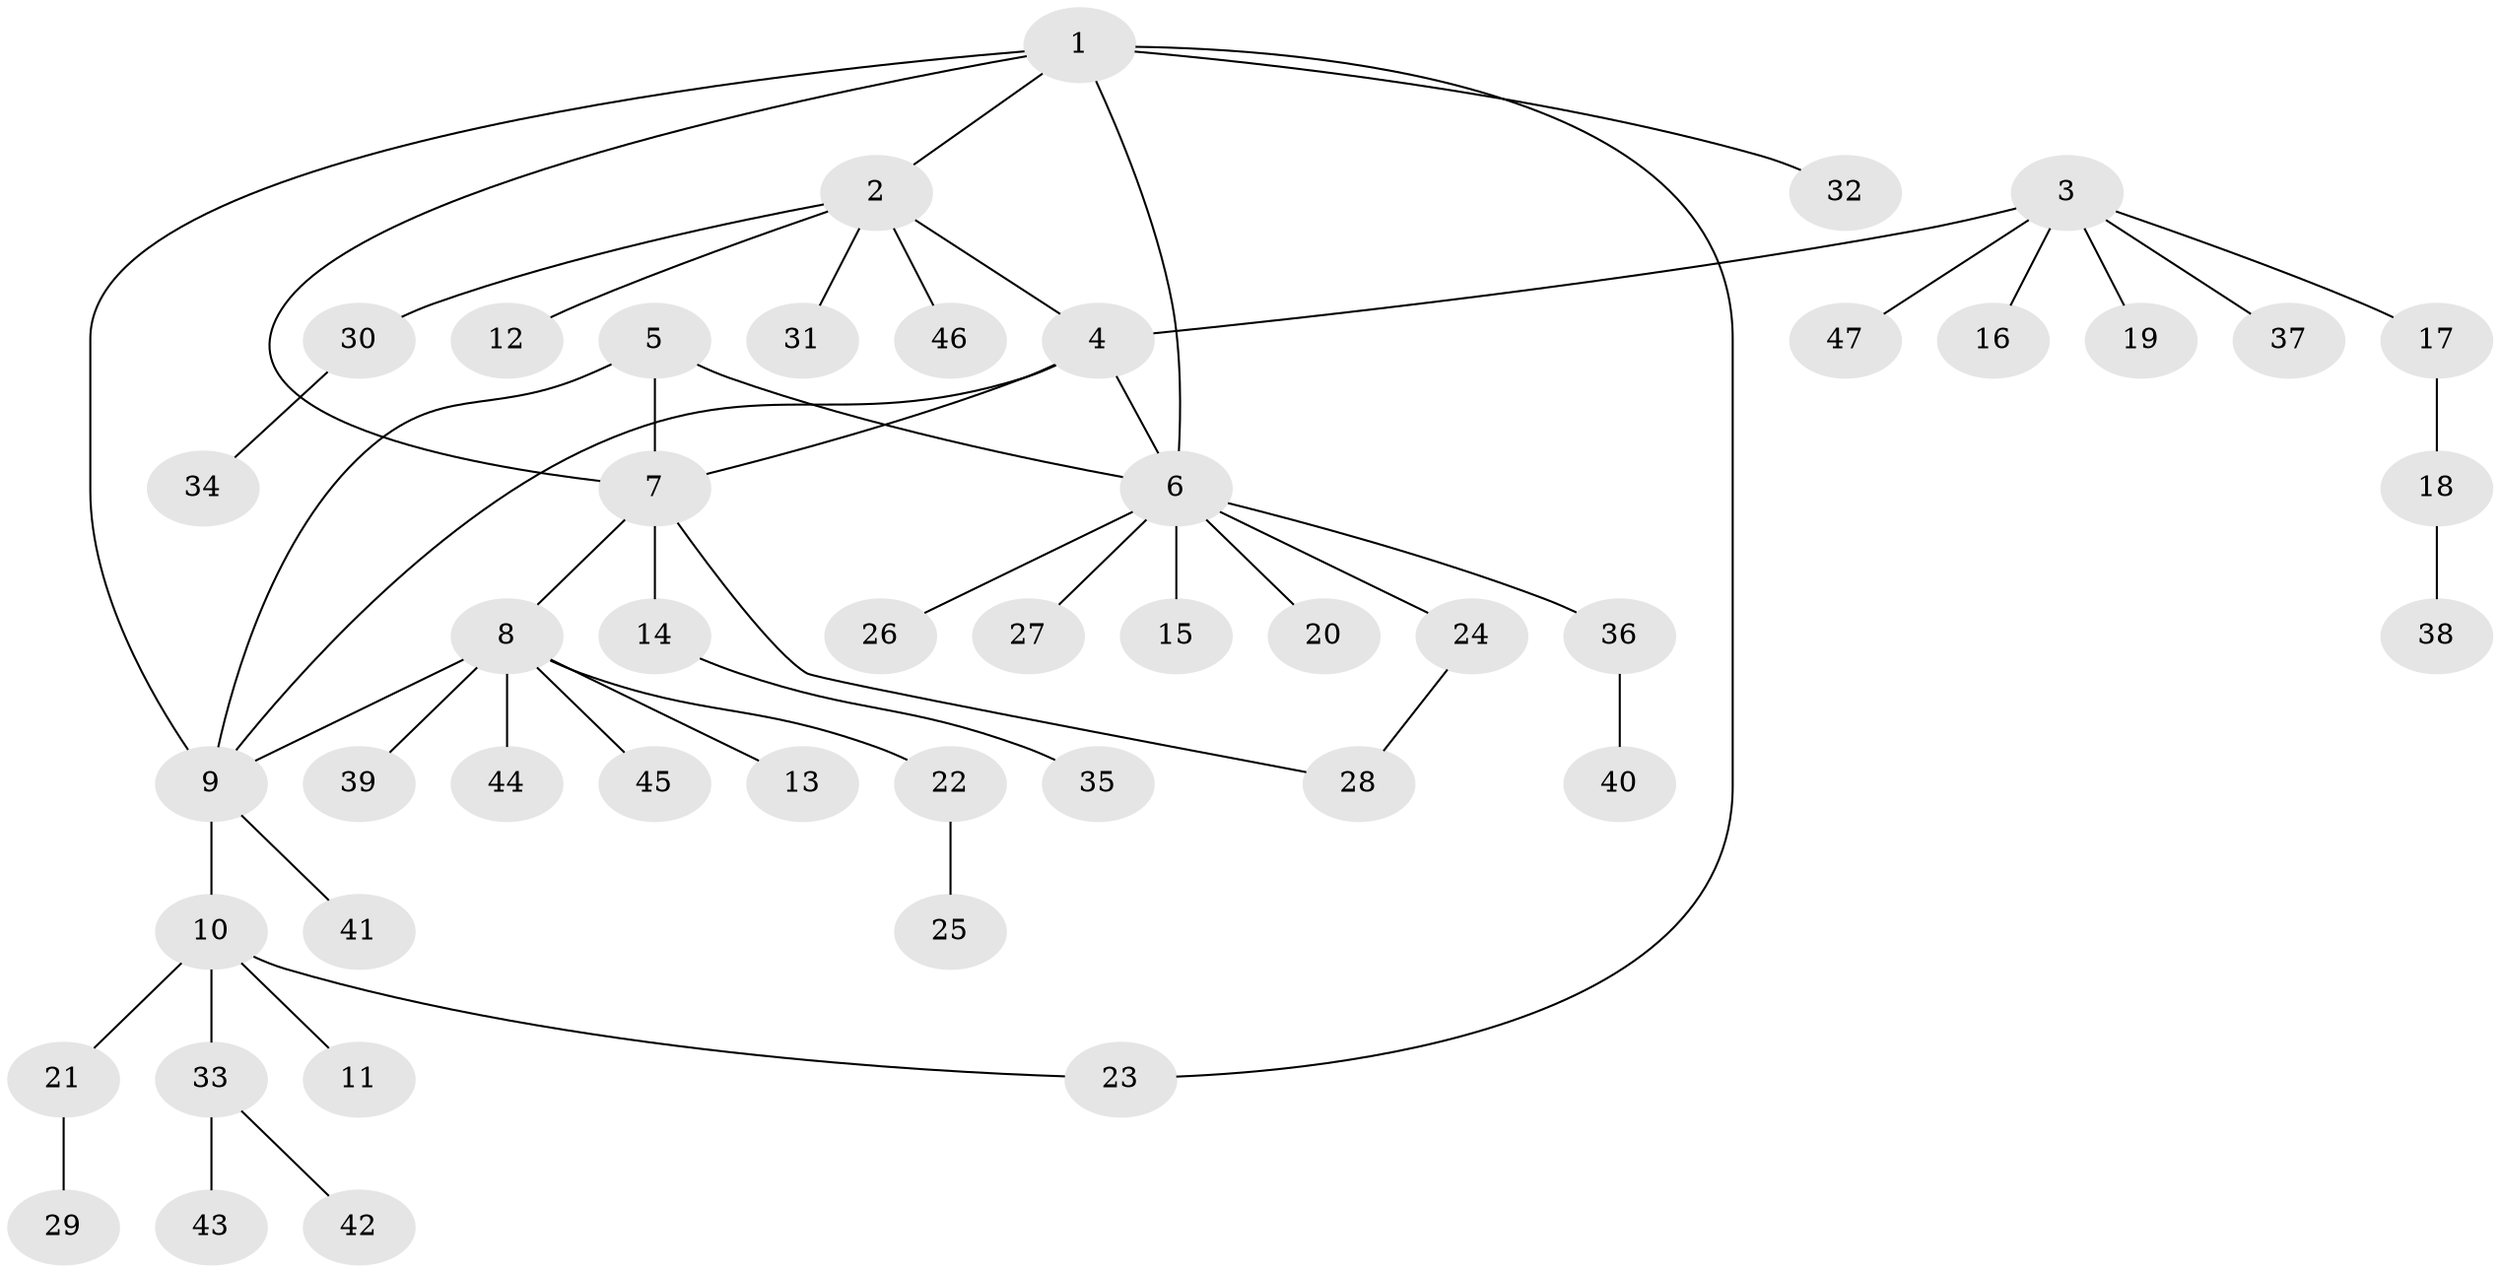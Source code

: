 // coarse degree distribution, {7: 0.05555555555555555, 1: 0.8888888888888888, 11: 0.05555555555555555}
// Generated by graph-tools (version 1.1) at 2025/59/03/04/25 21:59:14]
// undirected, 47 vertices, 54 edges
graph export_dot {
graph [start="1"]
  node [color=gray90,style=filled];
  1;
  2;
  3;
  4;
  5;
  6;
  7;
  8;
  9;
  10;
  11;
  12;
  13;
  14;
  15;
  16;
  17;
  18;
  19;
  20;
  21;
  22;
  23;
  24;
  25;
  26;
  27;
  28;
  29;
  30;
  31;
  32;
  33;
  34;
  35;
  36;
  37;
  38;
  39;
  40;
  41;
  42;
  43;
  44;
  45;
  46;
  47;
  1 -- 2;
  1 -- 6;
  1 -- 7;
  1 -- 9;
  1 -- 23;
  1 -- 32;
  2 -- 4;
  2 -- 12;
  2 -- 30;
  2 -- 31;
  2 -- 46;
  3 -- 4;
  3 -- 16;
  3 -- 17;
  3 -- 19;
  3 -- 37;
  3 -- 47;
  4 -- 6;
  4 -- 7;
  4 -- 9;
  5 -- 6;
  5 -- 7;
  5 -- 9;
  6 -- 15;
  6 -- 20;
  6 -- 24;
  6 -- 26;
  6 -- 27;
  6 -- 36;
  7 -- 8;
  7 -- 14;
  7 -- 28;
  8 -- 9;
  8 -- 13;
  8 -- 22;
  8 -- 39;
  8 -- 44;
  8 -- 45;
  9 -- 10;
  9 -- 41;
  10 -- 11;
  10 -- 21;
  10 -- 23;
  10 -- 33;
  14 -- 35;
  17 -- 18;
  18 -- 38;
  21 -- 29;
  22 -- 25;
  24 -- 28;
  30 -- 34;
  33 -- 42;
  33 -- 43;
  36 -- 40;
}
